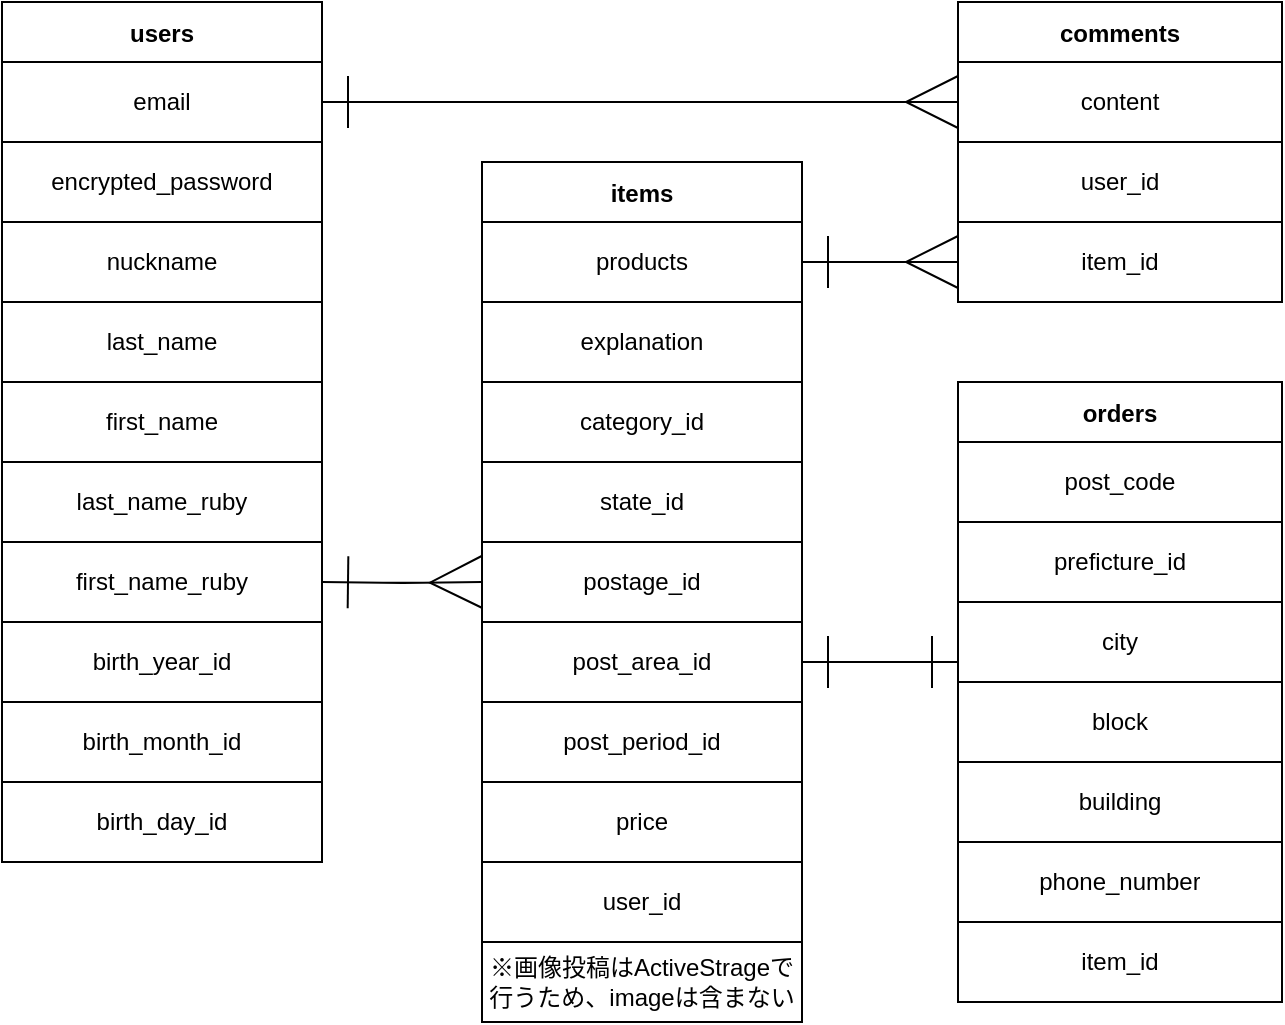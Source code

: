 <mxfile>
    <diagram id="Y4VYFKfgGDI5vZbuxsrL" name="ページ1">
        <mxGraphModel dx="414" dy="691" grid="1" gridSize="10" guides="1" tooltips="1" connect="1" arrows="1" fold="1" page="1" pageScale="1" pageWidth="827" pageHeight="1169" math="0" shadow="0">
            <root>
                <mxCell id="0"/>
                <mxCell id="1" parent="0"/>
                <mxCell id="2" value="users" style="shape=table;startSize=30;container=1;collapsible=0;childLayout=tableLayout;fontStyle=1;align=center;pointerEvents=1;" vertex="1" parent="1">
                    <mxGeometry x="80" y="80" width="160" height="430" as="geometry"/>
                </mxCell>
                <mxCell id="7" value="" style="shape=partialRectangle;html=1;whiteSpace=wrap;collapsible=0;dropTarget=0;pointerEvents=0;fillColor=none;top=0;left=0;bottom=0;right=0;points=[[0,0.5],[1,0.5]];portConstraint=eastwest;" vertex="1" parent="2">
                    <mxGeometry y="30" width="160" height="40" as="geometry"/>
                </mxCell>
                <mxCell id="8" value="email" style="shape=partialRectangle;html=1;whiteSpace=wrap;connectable=0;fillColor=none;top=0;left=0;bottom=0;right=0;overflow=hidden;pointerEvents=1;" vertex="1" parent="7">
                    <mxGeometry width="160" height="40" as="geometry">
                        <mxRectangle width="160" height="40" as="alternateBounds"/>
                    </mxGeometry>
                </mxCell>
                <mxCell id="11" value="" style="shape=partialRectangle;html=1;whiteSpace=wrap;collapsible=0;dropTarget=0;pointerEvents=0;fillColor=none;top=0;left=0;bottom=0;right=0;points=[[0,0.5],[1,0.5]];portConstraint=eastwest;" vertex="1" parent="2">
                    <mxGeometry y="70" width="160" height="40" as="geometry"/>
                </mxCell>
                <mxCell id="12" value="encrypted_password" style="shape=partialRectangle;html=1;whiteSpace=wrap;connectable=0;fillColor=none;top=0;left=0;bottom=0;right=0;overflow=hidden;pointerEvents=1;" vertex="1" parent="11">
                    <mxGeometry width="160" height="40" as="geometry">
                        <mxRectangle width="160" height="40" as="alternateBounds"/>
                    </mxGeometry>
                </mxCell>
                <mxCell id="79" style="shape=partialRectangle;html=1;whiteSpace=wrap;collapsible=0;dropTarget=0;pointerEvents=0;fillColor=none;top=0;left=0;bottom=0;right=0;points=[[0,0.5],[1,0.5]];portConstraint=eastwest;" vertex="1" parent="2">
                    <mxGeometry y="110" width="160" height="40" as="geometry"/>
                </mxCell>
                <mxCell id="80" value="nuckname" style="shape=partialRectangle;html=1;whiteSpace=wrap;connectable=0;fillColor=none;top=0;left=0;bottom=0;right=0;overflow=hidden;pointerEvents=1;" vertex="1" parent="79">
                    <mxGeometry width="160" height="40" as="geometry">
                        <mxRectangle width="160" height="40" as="alternateBounds"/>
                    </mxGeometry>
                </mxCell>
                <mxCell id="75" style="shape=partialRectangle;html=1;whiteSpace=wrap;collapsible=0;dropTarget=0;pointerEvents=0;fillColor=none;top=0;left=0;bottom=0;right=0;points=[[0,0.5],[1,0.5]];portConstraint=eastwest;" vertex="1" parent="2">
                    <mxGeometry y="150" width="160" height="40" as="geometry"/>
                </mxCell>
                <mxCell id="76" value="last_name" style="shape=partialRectangle;html=1;whiteSpace=wrap;connectable=0;fillColor=none;top=0;left=0;bottom=0;right=0;overflow=hidden;pointerEvents=1;" vertex="1" parent="75">
                    <mxGeometry width="160" height="40" as="geometry">
                        <mxRectangle width="160" height="40" as="alternateBounds"/>
                    </mxGeometry>
                </mxCell>
                <mxCell id="71" style="shape=partialRectangle;html=1;whiteSpace=wrap;collapsible=0;dropTarget=0;pointerEvents=0;fillColor=none;top=0;left=0;bottom=0;right=0;points=[[0,0.5],[1,0.5]];portConstraint=eastwest;" vertex="1" parent="2">
                    <mxGeometry y="190" width="160" height="40" as="geometry"/>
                </mxCell>
                <mxCell id="72" value="first_name" style="shape=partialRectangle;html=1;whiteSpace=wrap;connectable=0;fillColor=none;top=0;left=0;bottom=0;right=0;overflow=hidden;pointerEvents=1;" vertex="1" parent="71">
                    <mxGeometry width="160" height="40" as="geometry">
                        <mxRectangle width="160" height="40" as="alternateBounds"/>
                    </mxGeometry>
                </mxCell>
                <mxCell id="67" style="shape=partialRectangle;html=1;whiteSpace=wrap;collapsible=0;dropTarget=0;pointerEvents=0;fillColor=none;top=0;left=0;bottom=0;right=0;points=[[0,0.5],[1,0.5]];portConstraint=eastwest;" vertex="1" parent="2">
                    <mxGeometry y="230" width="160" height="40" as="geometry"/>
                </mxCell>
                <mxCell id="68" value="last_name_ruby" style="shape=partialRectangle;html=1;whiteSpace=wrap;connectable=0;fillColor=none;top=0;left=0;bottom=0;right=0;overflow=hidden;pointerEvents=1;" vertex="1" parent="67">
                    <mxGeometry width="160" height="40" as="geometry">
                        <mxRectangle width="160" height="40" as="alternateBounds"/>
                    </mxGeometry>
                </mxCell>
                <mxCell id="63" style="shape=partialRectangle;html=1;whiteSpace=wrap;collapsible=0;dropTarget=0;pointerEvents=0;fillColor=none;top=0;left=0;bottom=0;right=0;points=[[0,0.5],[1,0.5]];portConstraint=eastwest;" vertex="1" parent="2">
                    <mxGeometry y="270" width="160" height="40" as="geometry"/>
                </mxCell>
                <mxCell id="64" value="first_name_ruby" style="shape=partialRectangle;html=1;whiteSpace=wrap;connectable=0;fillColor=none;top=0;left=0;bottom=0;right=0;overflow=hidden;pointerEvents=1;" vertex="1" parent="63">
                    <mxGeometry width="160" height="40" as="geometry">
                        <mxRectangle width="160" height="40" as="alternateBounds"/>
                    </mxGeometry>
                </mxCell>
                <mxCell id="59" style="shape=partialRectangle;html=1;whiteSpace=wrap;collapsible=0;dropTarget=0;pointerEvents=0;fillColor=none;top=0;left=0;bottom=0;right=0;points=[[0,0.5],[1,0.5]];portConstraint=eastwest;" vertex="1" parent="2">
                    <mxGeometry y="310" width="160" height="40" as="geometry"/>
                </mxCell>
                <mxCell id="60" value="birth_year_id" style="shape=partialRectangle;html=1;whiteSpace=wrap;connectable=0;fillColor=none;top=0;left=0;bottom=0;right=0;overflow=hidden;pointerEvents=1;" vertex="1" parent="59">
                    <mxGeometry width="160" height="40" as="geometry">
                        <mxRectangle width="160" height="40" as="alternateBounds"/>
                    </mxGeometry>
                </mxCell>
                <mxCell id="95" style="shape=partialRectangle;html=1;whiteSpace=wrap;collapsible=0;dropTarget=0;pointerEvents=0;fillColor=none;top=0;left=0;bottom=0;right=0;points=[[0,0.5],[1,0.5]];portConstraint=eastwest;" vertex="1" parent="2">
                    <mxGeometry y="350" width="160" height="40" as="geometry"/>
                </mxCell>
                <mxCell id="96" value="birth_month_id" style="shape=partialRectangle;html=1;whiteSpace=wrap;connectable=0;fillColor=none;top=0;left=0;bottom=0;right=0;overflow=hidden;pointerEvents=1;" vertex="1" parent="95">
                    <mxGeometry width="160" height="40" as="geometry">
                        <mxRectangle width="160" height="40" as="alternateBounds"/>
                    </mxGeometry>
                </mxCell>
                <mxCell id="91" style="shape=partialRectangle;html=1;whiteSpace=wrap;collapsible=0;dropTarget=0;pointerEvents=0;fillColor=none;top=0;left=0;bottom=0;right=0;points=[[0,0.5],[1,0.5]];portConstraint=eastwest;" vertex="1" parent="2">
                    <mxGeometry y="390" width="160" height="40" as="geometry"/>
                </mxCell>
                <mxCell id="92" value="birth_day_id" style="shape=partialRectangle;html=1;whiteSpace=wrap;connectable=0;fillColor=none;top=0;left=0;bottom=0;right=0;overflow=hidden;pointerEvents=1;" vertex="1" parent="91">
                    <mxGeometry width="160" height="40" as="geometry">
                        <mxRectangle width="160" height="40" as="alternateBounds"/>
                    </mxGeometry>
                </mxCell>
                <mxCell id="15" value="items" style="shape=table;startSize=30;container=1;collapsible=0;childLayout=tableLayout;fontStyle=1;align=center;pointerEvents=1;" vertex="1" parent="1">
                    <mxGeometry x="320" y="160" width="160.0" height="430" as="geometry"/>
                </mxCell>
                <mxCell id="16" value="" style="shape=partialRectangle;html=1;whiteSpace=wrap;collapsible=0;dropTarget=0;pointerEvents=0;fillColor=none;top=0;left=0;bottom=0;right=0;points=[[0,0.5],[1,0.5]];portConstraint=eastwest;" vertex="1" parent="15">
                    <mxGeometry y="30" width="160.0" height="40" as="geometry"/>
                </mxCell>
                <mxCell id="17" value="products" style="shape=partialRectangle;html=1;whiteSpace=wrap;connectable=0;fillColor=none;top=0;left=0;bottom=0;right=0;overflow=hidden;pointerEvents=1;" vertex="1" parent="16">
                    <mxGeometry width="160" height="40" as="geometry">
                        <mxRectangle width="160" height="40" as="alternateBounds"/>
                    </mxGeometry>
                </mxCell>
                <mxCell id="20" value="" style="shape=partialRectangle;html=1;whiteSpace=wrap;collapsible=0;dropTarget=0;pointerEvents=0;fillColor=none;top=0;left=0;bottom=0;right=0;points=[[0,0.5],[1,0.5]];portConstraint=eastwest;" vertex="1" parent="15">
                    <mxGeometry y="70" width="160.0" height="40" as="geometry"/>
                </mxCell>
                <mxCell id="21" value="explanation" style="shape=partialRectangle;html=1;whiteSpace=wrap;connectable=0;fillColor=none;top=0;left=0;bottom=0;right=0;overflow=hidden;pointerEvents=1;" vertex="1" parent="20">
                    <mxGeometry width="160" height="40" as="geometry">
                        <mxRectangle width="160" height="40" as="alternateBounds"/>
                    </mxGeometry>
                </mxCell>
                <mxCell id="24" value="" style="shape=partialRectangle;html=1;whiteSpace=wrap;collapsible=0;dropTarget=0;pointerEvents=0;fillColor=none;top=0;left=0;bottom=0;right=0;points=[[0,0.5],[1,0.5]];portConstraint=eastwest;" vertex="1" parent="15">
                    <mxGeometry y="110" width="160.0" height="40" as="geometry"/>
                </mxCell>
                <mxCell id="25" value="category_id" style="shape=partialRectangle;html=1;whiteSpace=wrap;connectable=0;fillColor=none;top=0;left=0;bottom=0;right=0;overflow=hidden;pointerEvents=1;" vertex="1" parent="24">
                    <mxGeometry width="160" height="40" as="geometry">
                        <mxRectangle width="160" height="40" as="alternateBounds"/>
                    </mxGeometry>
                </mxCell>
                <mxCell id="100" style="shape=partialRectangle;html=1;whiteSpace=wrap;collapsible=0;dropTarget=0;pointerEvents=0;fillColor=none;top=0;left=0;bottom=0;right=0;points=[[0,0.5],[1,0.5]];portConstraint=eastwest;" vertex="1" parent="15">
                    <mxGeometry y="150" width="160.0" height="40" as="geometry"/>
                </mxCell>
                <mxCell id="101" value="state_id" style="shape=partialRectangle;html=1;whiteSpace=wrap;connectable=0;fillColor=none;top=0;left=0;bottom=0;right=0;overflow=hidden;pointerEvents=1;" vertex="1" parent="100">
                    <mxGeometry width="160" height="40" as="geometry">
                        <mxRectangle width="160" height="40" as="alternateBounds"/>
                    </mxGeometry>
                </mxCell>
                <mxCell id="102" style="shape=partialRectangle;html=1;whiteSpace=wrap;collapsible=0;dropTarget=0;pointerEvents=0;fillColor=none;top=0;left=0;bottom=0;right=0;points=[[0,0.5],[1,0.5]];portConstraint=eastwest;" vertex="1" parent="15">
                    <mxGeometry y="190" width="160.0" height="40" as="geometry"/>
                </mxCell>
                <mxCell id="103" value="postage_id" style="shape=partialRectangle;html=1;whiteSpace=wrap;connectable=0;fillColor=none;top=0;left=0;bottom=0;right=0;overflow=hidden;pointerEvents=1;" vertex="1" parent="102">
                    <mxGeometry width="160" height="40" as="geometry">
                        <mxRectangle width="160" height="40" as="alternateBounds"/>
                    </mxGeometry>
                </mxCell>
                <mxCell id="104" style="shape=partialRectangle;html=1;whiteSpace=wrap;collapsible=0;dropTarget=0;pointerEvents=0;fillColor=none;top=0;left=0;bottom=0;right=0;points=[[0,0.5],[1,0.5]];portConstraint=eastwest;" vertex="1" parent="15">
                    <mxGeometry y="230" width="160.0" height="40" as="geometry"/>
                </mxCell>
                <mxCell id="105" value="post_area_id" style="shape=partialRectangle;html=1;whiteSpace=wrap;connectable=0;fillColor=none;top=0;left=0;bottom=0;right=0;overflow=hidden;pointerEvents=1;" vertex="1" parent="104">
                    <mxGeometry width="160" height="40" as="geometry">
                        <mxRectangle width="160" height="40" as="alternateBounds"/>
                    </mxGeometry>
                </mxCell>
                <mxCell id="110" style="shape=partialRectangle;html=1;whiteSpace=wrap;collapsible=0;dropTarget=0;pointerEvents=0;fillColor=none;top=0;left=0;bottom=0;right=0;points=[[0,0.5],[1,0.5]];portConstraint=eastwest;" vertex="1" parent="15">
                    <mxGeometry y="270" width="160.0" height="40" as="geometry"/>
                </mxCell>
                <mxCell id="111" value="post_period_id" style="shape=partialRectangle;html=1;whiteSpace=wrap;connectable=0;fillColor=none;top=0;left=0;bottom=0;right=0;overflow=hidden;pointerEvents=1;" vertex="1" parent="110">
                    <mxGeometry width="160" height="40" as="geometry">
                        <mxRectangle width="160" height="40" as="alternateBounds"/>
                    </mxGeometry>
                </mxCell>
                <mxCell id="108" style="shape=partialRectangle;html=1;whiteSpace=wrap;collapsible=0;dropTarget=0;pointerEvents=0;fillColor=none;top=0;left=0;bottom=0;right=0;points=[[0,0.5],[1,0.5]];portConstraint=eastwest;" vertex="1" parent="15">
                    <mxGeometry y="310" width="160.0" height="40" as="geometry"/>
                </mxCell>
                <mxCell id="109" value="price" style="shape=partialRectangle;html=1;whiteSpace=wrap;connectable=0;fillColor=none;top=0;left=0;bottom=0;right=0;overflow=hidden;pointerEvents=1;" vertex="1" parent="108">
                    <mxGeometry width="160" height="40" as="geometry">
                        <mxRectangle width="160" height="40" as="alternateBounds"/>
                    </mxGeometry>
                </mxCell>
                <mxCell id="106" style="shape=partialRectangle;html=1;whiteSpace=wrap;collapsible=0;dropTarget=0;pointerEvents=0;fillColor=none;top=0;left=0;bottom=0;right=0;points=[[0,0.5],[1,0.5]];portConstraint=eastwest;" vertex="1" parent="15">
                    <mxGeometry y="350" width="160.0" height="40" as="geometry"/>
                </mxCell>
                <mxCell id="107" value="user_id" style="shape=partialRectangle;html=1;whiteSpace=wrap;connectable=0;fillColor=none;top=0;left=0;bottom=0;right=0;overflow=hidden;pointerEvents=1;" vertex="1" parent="106">
                    <mxGeometry width="160" height="40" as="geometry">
                        <mxRectangle width="160" height="40" as="alternateBounds"/>
                    </mxGeometry>
                </mxCell>
                <mxCell id="149" style="shape=partialRectangle;html=1;whiteSpace=wrap;collapsible=0;dropTarget=0;pointerEvents=0;fillColor=none;top=0;left=0;bottom=0;right=0;points=[[0,0.5],[1,0.5]];portConstraint=eastwest;" vertex="1" parent="15">
                    <mxGeometry y="390" width="160.0" height="40" as="geometry"/>
                </mxCell>
                <mxCell id="150" value="※画像投稿はActiveStrageで行うため、imageは含まない" style="shape=partialRectangle;html=1;whiteSpace=wrap;connectable=0;fillColor=none;top=0;left=0;bottom=0;right=0;overflow=hidden;pointerEvents=1;" vertex="1" parent="149">
                    <mxGeometry width="160" height="40" as="geometry">
                        <mxRectangle width="160" height="40" as="alternateBounds"/>
                    </mxGeometry>
                </mxCell>
                <mxCell id="29" value="comments" style="shape=table;startSize=30;container=1;collapsible=0;childLayout=tableLayout;fontStyle=1;align=center;pointerEvents=1;" vertex="1" parent="1">
                    <mxGeometry x="558" y="80" width="162" height="150" as="geometry"/>
                </mxCell>
                <mxCell id="30" value="" style="shape=partialRectangle;html=1;whiteSpace=wrap;collapsible=0;dropTarget=0;pointerEvents=0;fillColor=none;top=0;left=0;bottom=0;right=0;points=[[0,0.5],[1,0.5]];portConstraint=eastwest;" vertex="1" parent="29">
                    <mxGeometry y="30" width="162" height="40" as="geometry"/>
                </mxCell>
                <mxCell id="31" value="content" style="shape=partialRectangle;html=1;whiteSpace=wrap;connectable=0;fillColor=none;top=0;left=0;bottom=0;right=0;overflow=hidden;pointerEvents=1;" vertex="1" parent="30">
                    <mxGeometry width="162" height="40" as="geometry">
                        <mxRectangle width="162" height="40" as="alternateBounds"/>
                    </mxGeometry>
                </mxCell>
                <mxCell id="34" value="" style="shape=partialRectangle;html=1;whiteSpace=wrap;collapsible=0;dropTarget=0;pointerEvents=0;fillColor=none;top=0;left=0;bottom=0;right=0;points=[[0,0.5],[1,0.5]];portConstraint=eastwest;" vertex="1" parent="29">
                    <mxGeometry y="70" width="162" height="40" as="geometry"/>
                </mxCell>
                <mxCell id="35" value="user_id" style="shape=partialRectangle;html=1;whiteSpace=wrap;connectable=0;fillColor=none;top=0;left=0;bottom=0;right=0;overflow=hidden;pointerEvents=1;" vertex="1" parent="34">
                    <mxGeometry width="162" height="40" as="geometry">
                        <mxRectangle width="162" height="40" as="alternateBounds"/>
                    </mxGeometry>
                </mxCell>
                <mxCell id="38" value="" style="shape=partialRectangle;html=1;whiteSpace=wrap;collapsible=0;dropTarget=0;pointerEvents=0;fillColor=none;top=0;left=0;bottom=0;right=0;points=[[0,0.5],[1,0.5]];portConstraint=eastwest;" vertex="1" parent="29">
                    <mxGeometry y="110" width="162" height="40" as="geometry"/>
                </mxCell>
                <mxCell id="39" value="item_id" style="shape=partialRectangle;html=1;whiteSpace=wrap;connectable=0;fillColor=none;top=0;left=0;bottom=0;right=0;overflow=hidden;pointerEvents=1;" vertex="1" parent="38">
                    <mxGeometry width="162" height="40" as="geometry">
                        <mxRectangle width="162" height="40" as="alternateBounds"/>
                    </mxGeometry>
                </mxCell>
                <mxCell id="42" value="orders" style="shape=table;startSize=30;container=1;collapsible=0;childLayout=tableLayout;fontStyle=1;align=center;pointerEvents=1;" vertex="1" parent="1">
                    <mxGeometry x="558" y="270" width="162" height="310" as="geometry"/>
                </mxCell>
                <mxCell id="115" style="shape=partialRectangle;html=1;whiteSpace=wrap;collapsible=0;dropTarget=0;pointerEvents=0;fillColor=none;top=0;left=0;bottom=0;right=0;points=[[0,0.5],[1,0.5]];portConstraint=eastwest;" vertex="1" parent="42">
                    <mxGeometry y="30" width="162" height="40" as="geometry"/>
                </mxCell>
                <mxCell id="116" value="post_code" style="shape=partialRectangle;html=1;whiteSpace=wrap;connectable=0;fillColor=none;top=0;left=0;bottom=0;right=0;overflow=hidden;pointerEvents=1;" vertex="1" parent="115">
                    <mxGeometry width="162" height="40" as="geometry">
                        <mxRectangle width="162" height="40" as="alternateBounds"/>
                    </mxGeometry>
                </mxCell>
                <mxCell id="117" style="shape=partialRectangle;html=1;whiteSpace=wrap;collapsible=0;dropTarget=0;pointerEvents=0;fillColor=none;top=0;left=0;bottom=0;right=0;points=[[0,0.5],[1,0.5]];portConstraint=eastwest;" vertex="1" parent="42">
                    <mxGeometry y="70" width="162" height="40" as="geometry"/>
                </mxCell>
                <mxCell id="118" value="preficture_id" style="shape=partialRectangle;html=1;whiteSpace=wrap;connectable=0;fillColor=none;top=0;left=0;bottom=0;right=0;overflow=hidden;pointerEvents=1;" vertex="1" parent="117">
                    <mxGeometry width="162" height="40" as="geometry">
                        <mxRectangle width="162" height="40" as="alternateBounds"/>
                    </mxGeometry>
                </mxCell>
                <mxCell id="119" style="shape=partialRectangle;html=1;whiteSpace=wrap;collapsible=0;dropTarget=0;pointerEvents=0;fillColor=none;top=0;left=0;bottom=0;right=0;points=[[0,0.5],[1,0.5]];portConstraint=eastwest;" vertex="1" parent="42">
                    <mxGeometry y="110" width="162" height="40" as="geometry"/>
                </mxCell>
                <mxCell id="120" value="city" style="shape=partialRectangle;html=1;whiteSpace=wrap;connectable=0;fillColor=none;top=0;left=0;bottom=0;right=0;overflow=hidden;pointerEvents=1;" vertex="1" parent="119">
                    <mxGeometry width="162" height="40" as="geometry">
                        <mxRectangle width="162" height="40" as="alternateBounds"/>
                    </mxGeometry>
                </mxCell>
                <mxCell id="121" style="shape=partialRectangle;html=1;whiteSpace=wrap;collapsible=0;dropTarget=0;pointerEvents=0;fillColor=none;top=0;left=0;bottom=0;right=0;points=[[0,0.5],[1,0.5]];portConstraint=eastwest;" vertex="1" parent="42">
                    <mxGeometry y="150" width="162" height="40" as="geometry"/>
                </mxCell>
                <mxCell id="122" value="block" style="shape=partialRectangle;html=1;whiteSpace=wrap;connectable=0;fillColor=none;top=0;left=0;bottom=0;right=0;overflow=hidden;pointerEvents=1;" vertex="1" parent="121">
                    <mxGeometry width="162" height="40" as="geometry">
                        <mxRectangle width="162" height="40" as="alternateBounds"/>
                    </mxGeometry>
                </mxCell>
                <mxCell id="123" style="shape=partialRectangle;html=1;whiteSpace=wrap;collapsible=0;dropTarget=0;pointerEvents=0;fillColor=none;top=0;left=0;bottom=0;right=0;points=[[0,0.5],[1,0.5]];portConstraint=eastwest;" vertex="1" parent="42">
                    <mxGeometry y="190" width="162" height="40" as="geometry"/>
                </mxCell>
                <mxCell id="124" value="building" style="shape=partialRectangle;html=1;whiteSpace=wrap;connectable=0;fillColor=none;top=0;left=0;bottom=0;right=0;overflow=hidden;pointerEvents=1;" vertex="1" parent="123">
                    <mxGeometry width="162" height="40" as="geometry">
                        <mxRectangle width="162" height="40" as="alternateBounds"/>
                    </mxGeometry>
                </mxCell>
                <mxCell id="125" style="shape=partialRectangle;html=1;whiteSpace=wrap;collapsible=0;dropTarget=0;pointerEvents=0;fillColor=none;top=0;left=0;bottom=0;right=0;points=[[0,0.5],[1,0.5]];portConstraint=eastwest;" vertex="1" parent="42">
                    <mxGeometry y="230" width="162" height="40" as="geometry"/>
                </mxCell>
                <mxCell id="126" value="phone_number" style="shape=partialRectangle;html=1;whiteSpace=wrap;connectable=0;fillColor=none;top=0;left=0;bottom=0;right=0;overflow=hidden;pointerEvents=1;" vertex="1" parent="125">
                    <mxGeometry width="162" height="40" as="geometry">
                        <mxRectangle width="162" height="40" as="alternateBounds"/>
                    </mxGeometry>
                </mxCell>
                <mxCell id="129" style="shape=partialRectangle;html=1;whiteSpace=wrap;collapsible=0;dropTarget=0;pointerEvents=0;fillColor=none;top=0;left=0;bottom=0;right=0;points=[[0,0.5],[1,0.5]];portConstraint=eastwest;" vertex="1" parent="42">
                    <mxGeometry y="270" width="162" height="40" as="geometry"/>
                </mxCell>
                <mxCell id="130" value="item_id" style="shape=partialRectangle;html=1;whiteSpace=wrap;connectable=0;fillColor=none;top=0;left=0;bottom=0;right=0;overflow=hidden;pointerEvents=1;" vertex="1" parent="129">
                    <mxGeometry width="162" height="40" as="geometry">
                        <mxRectangle width="162" height="40" as="alternateBounds"/>
                    </mxGeometry>
                </mxCell>
                <mxCell id="133" style="edgeStyle=orthogonalEdgeStyle;html=1;entryX=0;entryY=0.5;entryDx=0;entryDy=0;endArrow=ERmany;endFill=0;startSize=24;endSize=24;exitX=1;exitY=0.5;exitDx=0;exitDy=0;startArrow=ERone;startFill=0;" edge="1" parent="1" source="7" target="30">
                    <mxGeometry relative="1" as="geometry"/>
                </mxCell>
                <mxCell id="134" value="" style="edgeStyle=orthogonalEdgeStyle;html=1;endArrow=ERmany;endFill=0;startSize=24;endSize=24;startArrow=ERone;startFill=0;" edge="1" parent="1" source="16" target="38">
                    <mxGeometry relative="1" as="geometry"/>
                </mxCell>
                <mxCell id="135" style="edgeStyle=orthogonalEdgeStyle;html=1;entryX=0;entryY=0.5;entryDx=0;entryDy=0;endArrow=ERmany;endFill=0;startSize=24;endSize=24;startArrow=ERone;startFill=0;" edge="1" parent="1" target="102">
                    <mxGeometry relative="1" as="geometry">
                        <mxPoint x="240" y="370" as="sourcePoint"/>
                    </mxGeometry>
                </mxCell>
                <mxCell id="136" style="edgeStyle=orthogonalEdgeStyle;html=1;exitX=1;exitY=0.5;exitDx=0;exitDy=0;endArrow=ERone;endFill=0;startSize=24;endSize=24;entryX=0;entryY=0.5;entryDx=0;entryDy=0;startArrow=ERone;startFill=0;" edge="1" parent="1" source="104" target="113">
                    <mxGeometry relative="1" as="geometry"/>
                </mxCell>
                <mxCell id="148" value="" style="edgeStyle=orthogonalEdgeStyle;html=1;startArrow=ERone;startFill=0;endArrow=ERone;endFill=0;startSize=24;endSize=24;entryX=0;entryY=0.75;entryDx=0;entryDy=0;entryPerimeter=0;" edge="1" parent="1" source="104" target="119">
                    <mxGeometry relative="1" as="geometry"/>
                </mxCell>
            </root>
        </mxGraphModel>
    </diagram>
</mxfile>